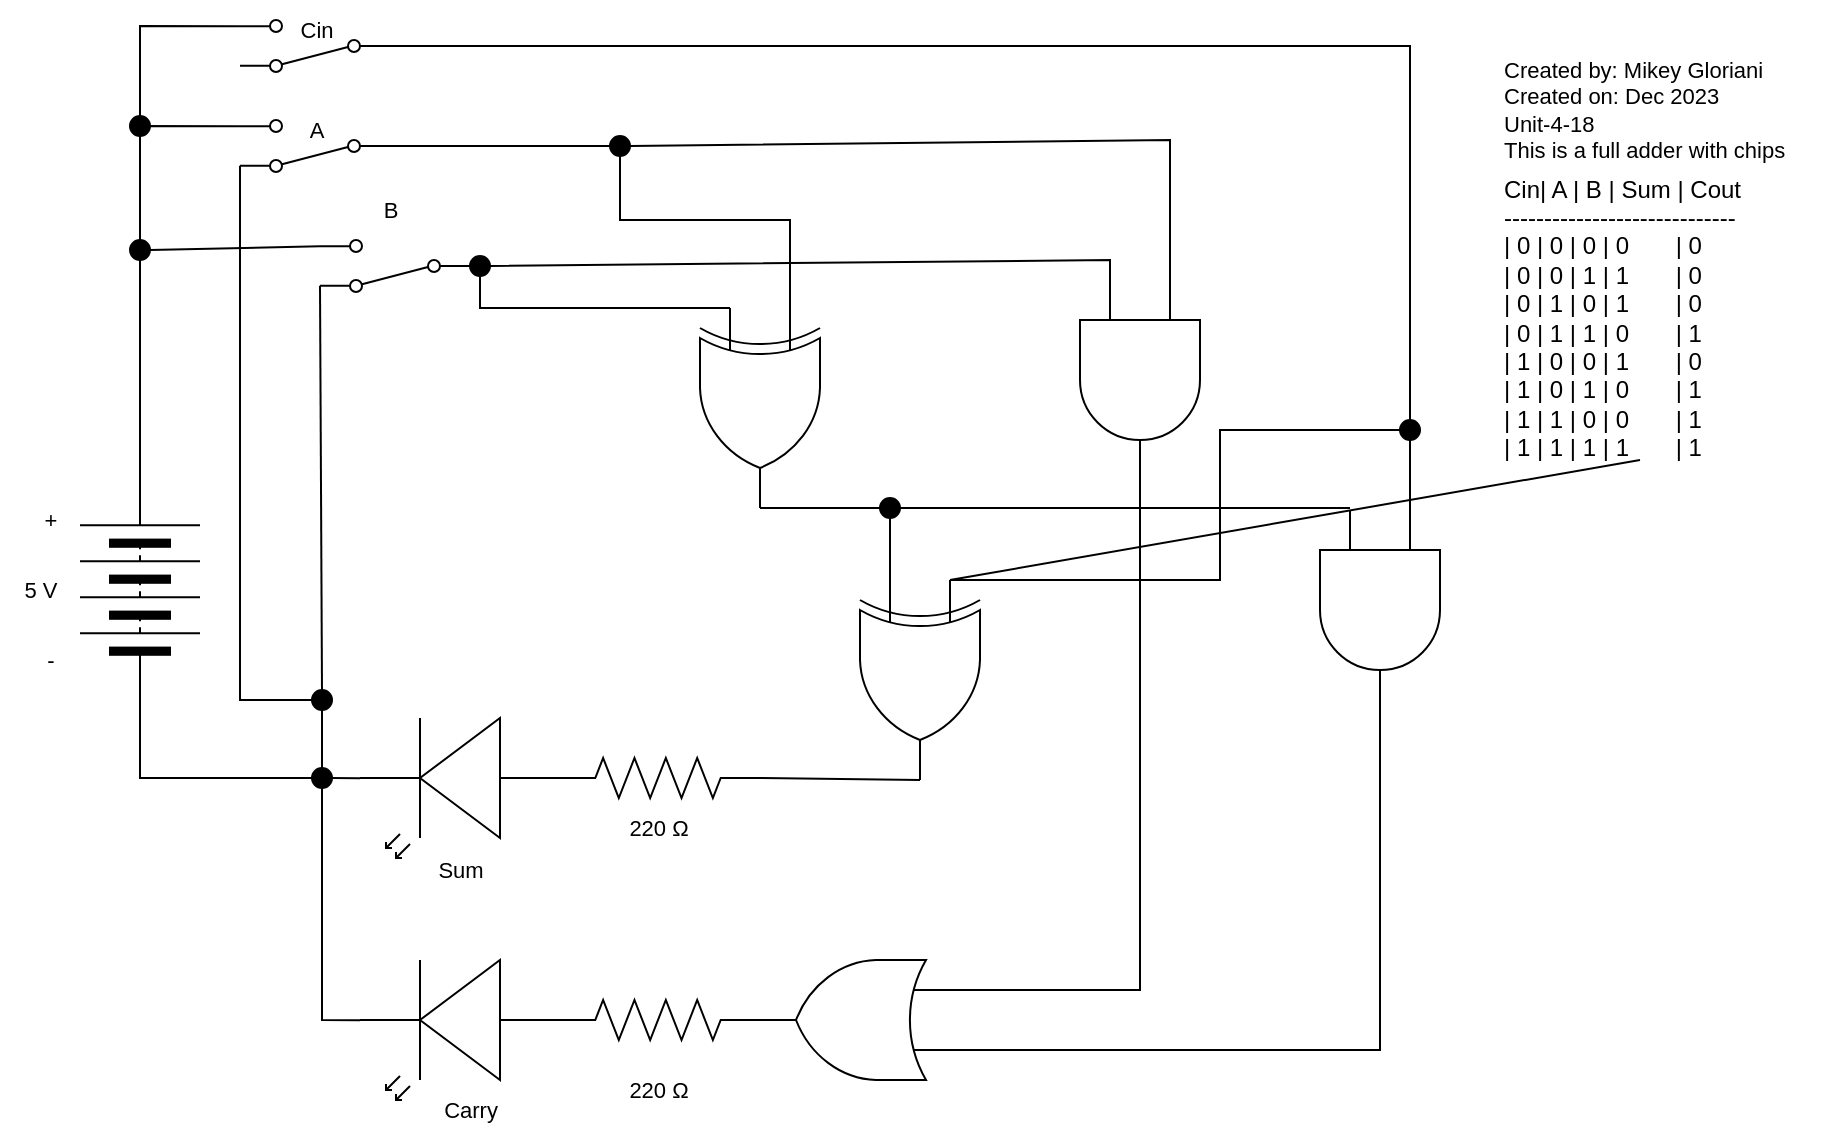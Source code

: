 <mxfile>
    <diagram id="XLf0YkoMVfi3GiiFKcuV" name="Page-1">
        <mxGraphModel dx="823" dy="453" grid="1" gridSize="10" guides="1" tooltips="1" connect="1" arrows="1" fold="1" page="1" pageScale="1" pageWidth="850" pageHeight="1100" math="0" shadow="0">
            <root>
                <mxCell id="0"/>
                <mxCell id="1" parent="0"/>
                <mxCell id="2" value="" style="pointerEvents=1;verticalLabelPosition=bottom;shadow=0;dashed=0;align=center;html=1;verticalAlign=top;shape=mxgraph.electrical.miscellaneous.batteryStack;rotation=-90;" parent="1" vertex="1">
                    <mxGeometry x="50" y="355" width="100" height="60" as="geometry"/>
                </mxCell>
                <mxCell id="7" style="edgeStyle=none;shape=connector;rounded=0;html=1;labelBackgroundColor=default;strokeColor=default;fontFamily=Helvetica;fontSize=11;fontColor=default;endArrow=none;endFill=0;startArrow=none;exitX=0;exitY=0.5;exitDx=0;exitDy=0;entryX=0;entryY=0.5;entryDx=0;entryDy=0;" parent="1" source="46" target="2" edge="1">
                    <mxGeometry relative="1" as="geometry">
                        <mxPoint x="170" y="400" as="sourcePoint"/>
                        <mxPoint x="100" y="480" as="targetPoint"/>
                        <Array as="points">
                            <mxPoint x="100" y="479"/>
                        </Array>
                    </mxGeometry>
                </mxCell>
                <mxCell id="8" value="+" style="text;html=1;align=center;verticalAlign=middle;resizable=0;points=[];autosize=1;strokeColor=none;fillColor=none;fontSize=11;fontFamily=Helvetica;fontColor=default;" parent="1" vertex="1">
                    <mxGeometry x="40" y="335" width="30" height="30" as="geometry"/>
                </mxCell>
                <mxCell id="9" value="-" style="text;html=1;align=center;verticalAlign=middle;resizable=0;points=[];autosize=1;strokeColor=none;fillColor=none;fontSize=11;fontFamily=Helvetica;fontColor=default;" parent="1" vertex="1">
                    <mxGeometry x="40" y="405" width="30" height="30" as="geometry"/>
                </mxCell>
                <mxCell id="10" value="5 V" style="text;html=1;align=center;verticalAlign=middle;resizable=0;points=[];autosize=1;strokeColor=none;fillColor=none;fontSize=11;fontFamily=Helvetica;fontColor=default;" parent="1" vertex="1">
                    <mxGeometry x="30" y="370" width="40" height="30" as="geometry"/>
                </mxCell>
                <mxCell id="13" value="&lt;div&gt;Created by: Mikey Gloriani&lt;/div&gt;&lt;div&gt;Created on: Dec 2023&lt;/div&gt;&lt;div&gt;Unit-4-18&lt;/div&gt;&lt;div&gt;This is a full adder with chips&lt;/div&gt;" style="text;html=1;align=left;verticalAlign=middle;resizable=0;points=[];autosize=1;strokeColor=none;fillColor=none;fontSize=11;fontFamily=Helvetica;fontColor=default;" parent="1" vertex="1">
                    <mxGeometry x="780" y="110" width="160" height="70" as="geometry"/>
                </mxCell>
                <mxCell id="50" style="edgeStyle=none;shape=connector;rounded=0;html=1;exitX=0.5;exitY=1;exitDx=0;exitDy=0;entryX=0.5;entryY=0;entryDx=0;entryDy=0;labelBackgroundColor=default;strokeColor=default;fontFamily=Helvetica;fontSize=11;fontColor=default;endArrow=none;endFill=0;startArrow=none;" parent="1" source="137" target="46" edge="1">
                    <mxGeometry relative="1" as="geometry"/>
                </mxCell>
                <mxCell id="14" value="" style="shape=mxgraph.electrical.electro-mechanical.twoWaySwitch;aspect=fixed;elSwitchState=2;rotation=-180;" parent="1" vertex="1">
                    <mxGeometry x="190" y="210" width="75" height="26" as="geometry"/>
                </mxCell>
                <mxCell id="24" value="&lt;div&gt;Cin| A | B | Sum | Cout&lt;/div&gt;&lt;div&gt;-----------------------------&lt;/div&gt;&lt;div&gt;| 0 | 0 | 0 | 0&amp;nbsp; &amp;nbsp; &amp;nbsp; &amp;nbsp;| 0&lt;/div&gt;&lt;div&gt;| 0 | 0 | 1 | 1&amp;nbsp; &amp;nbsp; &amp;nbsp; &amp;nbsp;| 0&lt;/div&gt;&lt;div&gt;| 0 | 1 | 0 | 1&amp;nbsp; &amp;nbsp; &amp;nbsp; &amp;nbsp;| 0&amp;nbsp;&lt;/div&gt;&lt;div&gt;| 0 | 1 | 1 | 0&amp;nbsp; &amp;nbsp; &amp;nbsp; &amp;nbsp;| 1&lt;/div&gt;&lt;div&gt;| 1 | 0 | 0 | 1&amp;nbsp; &amp;nbsp; &amp;nbsp; &amp;nbsp;| 0&lt;/div&gt;&lt;div&gt;| 1 | 0 | 1 | 0&amp;nbsp; &amp;nbsp; &amp;nbsp; &amp;nbsp;| 1&lt;/div&gt;&lt;div&gt;| 1 | 1 | 0 | 0&amp;nbsp; &amp;nbsp; &amp;nbsp; &amp;nbsp;| 1&amp;nbsp;&lt;/div&gt;&lt;div&gt;| 1 | 1 | 1 | 1&amp;nbsp; &amp;nbsp; &amp;nbsp; &amp;nbsp;| 1&lt;/div&gt;" style="text;html=1;strokeColor=none;fillColor=none;align=left;verticalAlign=middle;whiteSpace=wrap;rounded=0;" parent="1" vertex="1">
                    <mxGeometry x="780" y="234" width="125" height="30" as="geometry"/>
                </mxCell>
                <mxCell id="26" value="B" style="text;html=1;align=center;verticalAlign=middle;resizable=0;points=[];autosize=1;strokeColor=none;fillColor=none;fontSize=11;fontFamily=Helvetica;fontColor=default;" parent="1" vertex="1">
                    <mxGeometry x="210" y="180" width="30" height="30" as="geometry"/>
                </mxCell>
                <mxCell id="80" style="edgeStyle=none;shape=connector;rounded=0;html=1;exitX=1;exitY=0.5;exitDx=0;exitDy=0;entryX=1;entryY=0.57;entryDx=0;entryDy=0;entryPerimeter=0;labelBackgroundColor=default;strokeColor=default;fontFamily=Helvetica;fontSize=11;fontColor=default;endArrow=none;endFill=0;" parent="1" source="46" target="79" edge="1">
                    <mxGeometry relative="1" as="geometry"/>
                </mxCell>
                <mxCell id="46" value="" style="ellipse;whiteSpace=wrap;html=1;aspect=fixed;strokeColor=#000000;fillColor=#000000;" parent="1" vertex="1">
                    <mxGeometry x="186" y="474" width="10" height="10" as="geometry"/>
                </mxCell>
                <mxCell id="65" value="220&amp;nbsp;Ω" style="text;html=1;align=center;verticalAlign=middle;resizable=0;points=[];autosize=1;strokeColor=none;fillColor=none;fontSize=11;fontFamily=Helvetica;fontColor=default;" parent="1" vertex="1">
                    <mxGeometry x="334" y="489" width="50" height="30" as="geometry"/>
                </mxCell>
                <mxCell id="79" value="" style="verticalLabelPosition=bottom;shadow=0;dashed=0;align=center;html=1;verticalAlign=top;shape=mxgraph.electrical.opto_electronics.led_2;pointerEvents=1;fontFamily=Helvetica;fontSize=11;fontColor=default;rotation=-180;" parent="1" vertex="1">
                    <mxGeometry x="210" y="449" width="100" height="70" as="geometry"/>
                </mxCell>
                <mxCell id="81" value="" style="pointerEvents=1;verticalLabelPosition=bottom;shadow=0;dashed=0;align=center;html=1;verticalAlign=top;shape=mxgraph.electrical.resistors.resistor_2;rotation=0;" parent="1" vertex="1">
                    <mxGeometry x="310" y="469" width="98" height="20" as="geometry"/>
                </mxCell>
                <mxCell id="87" value="" style="edgeStyle=none;html=1;exitX=1;exitY=0.5;exitDx=0;exitDy=0;endArrow=none;endFill=0;" parent="1" source="2" target="86" edge="1">
                    <mxGeometry relative="1" as="geometry">
                        <mxPoint x="100" y="270" as="targetPoint"/>
                        <mxPoint x="100" y="300" as="sourcePoint"/>
                    </mxGeometry>
                </mxCell>
                <mxCell id="88" value="" style="edgeStyle=none;shape=connector;rounded=0;html=1;exitX=1;exitY=0.88;exitDx=0;exitDy=0;labelBackgroundColor=default;strokeColor=default;fontFamily=Helvetica;fontSize=11;fontColor=default;endArrow=none;endFill=0;entryX=1;entryY=0.5;entryDx=0;entryDy=0;" parent="1" source="14" target="86" edge="1">
                    <mxGeometry relative="1" as="geometry">
                        <mxPoint x="100" y="270" as="targetPoint"/>
                        <mxPoint x="190" y="270.12" as="sourcePoint"/>
                    </mxGeometry>
                </mxCell>
                <mxCell id="132" style="edgeStyle=none;shape=connector;rounded=0;html=1;exitX=0.5;exitY=0;exitDx=0;exitDy=0;labelBackgroundColor=default;strokeColor=default;fontFamily=Helvetica;fontSize=11;fontColor=default;endArrow=none;endFill=0;" parent="1" edge="1">
                    <mxGeometry relative="1" as="geometry">
                        <mxPoint x="100" y="232" as="targetPoint"/>
                        <mxPoint x="100" y="322" as="sourcePoint"/>
                    </mxGeometry>
                </mxCell>
                <mxCell id="89" value="Sum" style="text;html=1;align=center;verticalAlign=middle;resizable=0;points=[];autosize=1;strokeColor=none;fillColor=none;fontSize=11;fontFamily=Helvetica;fontColor=default;" parent="1" vertex="1">
                    <mxGeometry x="235" y="510" width="50" height="30" as="geometry"/>
                </mxCell>
                <mxCell id="136" style="edgeStyle=none;shape=connector;rounded=0;html=1;exitX=1;exitY=0.12;exitDx=0;exitDy=0;labelBackgroundColor=default;strokeColor=default;fontFamily=Helvetica;fontSize=11;fontColor=default;endArrow=none;endFill=0;" parent="1" source="133" edge="1">
                    <mxGeometry relative="1" as="geometry">
                        <mxPoint x="190" y="440" as="targetPoint"/>
                        <Array as="points">
                            <mxPoint x="150" y="440"/>
                        </Array>
                    </mxGeometry>
                </mxCell>
                <mxCell id="133" value="" style="shape=mxgraph.electrical.electro-mechanical.twoWaySwitch;aspect=fixed;elSwitchState=2;rotation=-180;" parent="1" vertex="1">
                    <mxGeometry x="150" y="150" width="75" height="26" as="geometry"/>
                </mxCell>
                <mxCell id="135" value="A" style="text;html=1;align=center;verticalAlign=middle;resizable=0;points=[];autosize=1;strokeColor=none;fillColor=none;fontSize=11;fontFamily=Helvetica;fontColor=default;" parent="1" vertex="1">
                    <mxGeometry x="172.5" y="140" width="30" height="30" as="geometry"/>
                </mxCell>
                <mxCell id="138" value="" style="edgeStyle=none;shape=connector;rounded=0;html=1;exitX=1;exitY=0.12;exitDx=0;exitDy=0;entryX=0.5;entryY=0;entryDx=0;entryDy=0;labelBackgroundColor=default;strokeColor=default;fontFamily=Helvetica;fontSize=11;fontColor=default;endArrow=none;endFill=0;" parent="1" source="14" target="137" edge="1">
                    <mxGeometry relative="1" as="geometry">
                        <mxPoint x="190" y="344.88" as="sourcePoint"/>
                        <mxPoint x="191" y="474" as="targetPoint"/>
                    </mxGeometry>
                </mxCell>
                <mxCell id="137" value="" style="ellipse;whiteSpace=wrap;html=1;aspect=fixed;strokeColor=#000000;fillColor=#000000;" parent="1" vertex="1">
                    <mxGeometry x="186" y="435" width="10" height="10" as="geometry"/>
                </mxCell>
                <mxCell id="152" style="edgeStyle=none;shape=connector;rounded=0;html=1;exitX=0.5;exitY=0;exitDx=0;exitDy=0;entryX=1;entryY=0.88;entryDx=0;entryDy=0;labelBackgroundColor=default;strokeColor=default;fontFamily=Helvetica;fontSize=11;fontColor=default;endArrow=none;endFill=0;" parent="1" source="86" target="133" edge="1">
                    <mxGeometry relative="1" as="geometry">
                        <Array as="points">
                            <mxPoint x="100" y="153"/>
                        </Array>
                    </mxGeometry>
                </mxCell>
                <mxCell id="86" value="" style="ellipse;whiteSpace=wrap;html=1;aspect=fixed;strokeColor=#000000;fillColor=#000000;" parent="1" vertex="1">
                    <mxGeometry x="95" y="210" width="10" height="10" as="geometry"/>
                </mxCell>
                <mxCell id="159" style="edgeStyle=none;shape=connector;rounded=0;html=1;exitX=0;exitY=0.5;exitDx=0;exitDy=0;exitPerimeter=0;entryX=0;entryY=0.5;entryDx=0;entryDy=0;labelBackgroundColor=default;strokeColor=default;fontFamily=Helvetica;fontSize=11;fontColor=default;endArrow=none;endFill=0;startArrow=none;" parent="1" target="14" edge="1">
                    <mxGeometry relative="1" as="geometry">
                        <mxPoint x="265" y="223" as="sourcePoint"/>
                    </mxGeometry>
                </mxCell>
                <mxCell id="158" style="edgeStyle=none;shape=connector;rounded=0;html=1;exitX=0;exitY=0.5;exitDx=0;exitDy=0;exitPerimeter=0;entryX=0;entryY=0.5;entryDx=0;entryDy=0;labelBackgroundColor=default;strokeColor=default;fontFamily=Helvetica;fontSize=11;fontColor=default;endArrow=none;endFill=0;" parent="1" target="133" edge="1">
                    <mxGeometry relative="1" as="geometry">
                        <mxPoint x="340" y="163" as="sourcePoint"/>
                    </mxGeometry>
                </mxCell>
                <mxCell id="161" value="" style="edgeStyle=none;shape=connector;rounded=0;html=1;exitX=0;exitY=0.5;exitDx=0;exitDy=0;exitPerimeter=0;entryX=0;entryY=0.5;entryDx=0;entryDy=0;labelBackgroundColor=default;strokeColor=default;fontFamily=Helvetica;fontSize=11;fontColor=default;endArrow=none;endFill=0;startArrow=none;" parent="1" source="163" edge="1">
                    <mxGeometry relative="1" as="geometry">
                        <mxPoint x="290" y="223" as="sourcePoint"/>
                        <mxPoint x="265" y="223" as="targetPoint"/>
                    </mxGeometry>
                </mxCell>
                <mxCell id="177" style="edgeStyle=none;shape=connector;rounded=0;html=1;exitX=1;exitY=0.5;exitDx=0;exitDy=0;entryX=0;entryY=0.75;entryDx=0;entryDy=0;entryPerimeter=0;labelBackgroundColor=default;strokeColor=default;fontFamily=Helvetica;fontSize=11;fontColor=default;endArrow=none;endFill=0;" parent="1" source="163" target="176" edge="1">
                    <mxGeometry relative="1" as="geometry">
                        <Array as="points">
                            <mxPoint x="585" y="220"/>
                        </Array>
                    </mxGeometry>
                </mxCell>
                <mxCell id="203" style="edgeStyle=none;shape=connector;rounded=0;html=1;exitX=0.5;exitY=1;exitDx=0;exitDy=0;entryX=0;entryY=0.75;entryDx=0;entryDy=0;entryPerimeter=0;labelBackgroundColor=default;strokeColor=default;fontFamily=Helvetica;fontSize=11;fontColor=default;endArrow=none;endFill=0;" edge="1" parent="1" source="163" target="173">
                    <mxGeometry relative="1" as="geometry">
                        <Array as="points">
                            <mxPoint x="270" y="244"/>
                        </Array>
                    </mxGeometry>
                </mxCell>
                <mxCell id="163" value="" style="ellipse;whiteSpace=wrap;html=1;aspect=fixed;strokeColor=#000000;fillColor=#000000;" parent="1" vertex="1">
                    <mxGeometry x="265" y="218" width="10" height="10" as="geometry"/>
                </mxCell>
                <mxCell id="178" style="edgeStyle=none;shape=connector;rounded=0;html=1;exitX=1;exitY=0.5;exitDx=0;exitDy=0;entryX=0;entryY=0.25;entryDx=0;entryDy=0;entryPerimeter=0;labelBackgroundColor=default;strokeColor=default;fontFamily=Helvetica;fontSize=11;fontColor=default;endArrow=none;endFill=0;" parent="1" source="166" target="176" edge="1">
                    <mxGeometry relative="1" as="geometry">
                        <Array as="points">
                            <mxPoint x="615" y="160"/>
                        </Array>
                    </mxGeometry>
                </mxCell>
                <mxCell id="204" style="edgeStyle=none;shape=connector;rounded=0;html=1;exitX=0.5;exitY=1;exitDx=0;exitDy=0;entryX=0;entryY=0.25;entryDx=0;entryDy=0;entryPerimeter=0;labelBackgroundColor=default;strokeColor=default;fontFamily=Helvetica;fontSize=11;fontColor=default;endArrow=none;endFill=0;" edge="1" parent="1" source="166" target="173">
                    <mxGeometry relative="1" as="geometry">
                        <Array as="points">
                            <mxPoint x="340" y="200"/>
                            <mxPoint x="425" y="200"/>
                        </Array>
                    </mxGeometry>
                </mxCell>
                <mxCell id="166" value="" style="ellipse;whiteSpace=wrap;html=1;aspect=fixed;strokeColor=#000000;fillColor=#000000;" parent="1" vertex="1">
                    <mxGeometry x="335" y="158" width="10" height="10" as="geometry"/>
                </mxCell>
                <mxCell id="180" style="edgeStyle=none;shape=connector;rounded=0;html=1;exitX=1;exitY=0.57;exitDx=0;exitDy=0;exitPerimeter=0;entryX=0.5;entryY=1;entryDx=0;entryDy=0;labelBackgroundColor=default;strokeColor=default;fontFamily=Helvetica;fontSize=11;fontColor=default;endArrow=none;endFill=0;" parent="1" source="167" target="46" edge="1">
                    <mxGeometry relative="1" as="geometry">
                        <Array as="points">
                            <mxPoint x="191" y="600"/>
                        </Array>
                    </mxGeometry>
                </mxCell>
                <mxCell id="167" value="" style="verticalLabelPosition=bottom;shadow=0;dashed=0;align=center;html=1;verticalAlign=top;shape=mxgraph.electrical.opto_electronics.led_2;pointerEvents=1;fontFamily=Helvetica;fontSize=11;fontColor=default;rotation=-180;" parent="1" vertex="1">
                    <mxGeometry x="210" y="570" width="100" height="70" as="geometry"/>
                </mxCell>
                <mxCell id="168" value="" style="pointerEvents=1;verticalLabelPosition=bottom;shadow=0;dashed=0;align=center;html=1;verticalAlign=top;shape=mxgraph.electrical.resistors.resistor_2;rotation=0;" parent="1" vertex="1">
                    <mxGeometry x="310" y="590" width="98" height="20" as="geometry"/>
                </mxCell>
                <mxCell id="169" value="220&amp;nbsp;Ω" style="text;html=1;align=center;verticalAlign=middle;resizable=0;points=[];autosize=1;strokeColor=none;fillColor=none;fontSize=11;fontFamily=Helvetica;fontColor=default;" parent="1" vertex="1">
                    <mxGeometry x="334" y="620" width="50" height="30" as="geometry"/>
                </mxCell>
                <mxCell id="170" value="Carry" style="text;html=1;align=center;verticalAlign=middle;resizable=0;points=[];autosize=1;strokeColor=none;fillColor=none;fontSize=11;fontFamily=Helvetica;fontColor=default;" parent="1" vertex="1">
                    <mxGeometry x="240" y="630" width="50" height="30" as="geometry"/>
                </mxCell>
                <mxCell id="205" style="edgeStyle=none;shape=connector;rounded=0;html=1;exitX=1;exitY=0.5;exitDx=0;exitDy=0;exitPerimeter=0;entryX=0;entryY=0.75;entryDx=0;entryDy=0;entryPerimeter=0;labelBackgroundColor=default;strokeColor=default;fontFamily=Helvetica;fontSize=11;fontColor=default;endArrow=none;endFill=0;" edge="1" parent="1" source="173" target="186">
                    <mxGeometry relative="1" as="geometry">
                        <Array as="points">
                            <mxPoint x="475" y="344"/>
                        </Array>
                    </mxGeometry>
                </mxCell>
                <mxCell id="173" value="" style="verticalLabelPosition=bottom;shadow=0;dashed=0;align=center;html=1;verticalAlign=top;shape=mxgraph.electrical.logic_gates.logic_gate;operation=xor;fontFamily=Helvetica;fontSize=11;fontColor=default;rotation=90;" parent="1" vertex="1">
                    <mxGeometry x="360" y="264" width="100" height="60" as="geometry"/>
                </mxCell>
                <mxCell id="195" style="edgeStyle=none;shape=connector;rounded=0;html=1;exitX=1;exitY=0.5;exitDx=0;exitDy=0;exitPerimeter=0;entryX=0;entryY=0.75;entryDx=0;entryDy=0;entryPerimeter=0;labelBackgroundColor=default;strokeColor=default;fontFamily=Helvetica;fontSize=11;fontColor=default;endArrow=none;endFill=0;" edge="1" parent="1" source="176" target="192">
                    <mxGeometry relative="1" as="geometry">
                        <Array as="points">
                            <mxPoint x="600" y="585"/>
                        </Array>
                    </mxGeometry>
                </mxCell>
                <mxCell id="176" value="" style="verticalLabelPosition=bottom;shadow=0;dashed=0;align=center;html=1;verticalAlign=top;shape=mxgraph.electrical.logic_gates.logic_gate;operation=and;fontFamily=Helvetica;fontSize=11;fontColor=default;rotation=90;" parent="1" vertex="1">
                    <mxGeometry x="550" y="250" width="100" height="60" as="geometry"/>
                </mxCell>
                <mxCell id="185" style="edgeStyle=none;shape=connector;rounded=0;html=1;exitX=0;exitY=0.5;exitDx=0;exitDy=0;entryX=0;entryY=0.25;entryDx=0;entryDy=0;entryPerimeter=0;labelBackgroundColor=default;strokeColor=default;fontFamily=Helvetica;fontSize=11;fontColor=default;endArrow=none;endFill=0;" parent="1" source="189" target="188" edge="1">
                    <mxGeometry relative="1" as="geometry">
                        <Array as="points">
                            <mxPoint x="735" y="113"/>
                        </Array>
                        <mxPoint x="645" y="103" as="sourcePoint"/>
                    </mxGeometry>
                </mxCell>
                <mxCell id="206" style="edgeStyle=none;shape=connector;rounded=0;html=1;exitX=1;exitY=0.5;exitDx=0;exitDy=0;exitPerimeter=0;entryX=1;entryY=0.5;entryDx=0;entryDy=0;entryPerimeter=0;labelBackgroundColor=default;strokeColor=default;fontFamily=Helvetica;fontSize=11;fontColor=default;endArrow=none;endFill=0;" edge="1" parent="1" source="186" target="81">
                    <mxGeometry relative="1" as="geometry"/>
                </mxCell>
                <mxCell id="208" style="edgeStyle=none;shape=connector;rounded=0;html=1;exitX=0;exitY=0.25;exitDx=0;exitDy=0;exitPerimeter=0;entryX=0;entryY=0.5;entryDx=0;entryDy=0;labelBackgroundColor=default;strokeColor=default;fontFamily=Helvetica;fontSize=11;fontColor=default;endArrow=none;endFill=0;" edge="1" parent="1" source="186" target="201">
                    <mxGeometry relative="1" as="geometry">
                        <Array as="points">
                            <mxPoint x="640" y="380"/>
                            <mxPoint x="640" y="305"/>
                        </Array>
                    </mxGeometry>
                </mxCell>
                <mxCell id="186" value="" style="verticalLabelPosition=bottom;shadow=0;dashed=0;align=center;html=1;verticalAlign=top;shape=mxgraph.electrical.logic_gates.logic_gate;operation=xor;fontFamily=Helvetica;fontSize=11;fontColor=default;rotation=90;" parent="1" vertex="1">
                    <mxGeometry x="440" y="400" width="100" height="60" as="geometry"/>
                </mxCell>
                <mxCell id="187" style="edgeStyle=none;shape=connector;rounded=0;html=1;exitX=1;exitY=0.5;exitDx=0;exitDy=0;exitPerimeter=0;entryX=0;entryY=0.25;entryDx=0;entryDy=0;entryPerimeter=0;labelBackgroundColor=default;strokeColor=default;fontFamily=Helvetica;fontSize=11;fontColor=default;endArrow=none;endFill=0;" parent="1" source="188" edge="1" target="192">
                    <mxGeometry relative="1" as="geometry">
                        <Array as="points">
                            <mxPoint x="720" y="615"/>
                        </Array>
                        <mxPoint x="708" y="540" as="targetPoint"/>
                    </mxGeometry>
                </mxCell>
                <mxCell id="209" style="edgeStyle=none;shape=connector;rounded=0;html=1;exitX=0;exitY=0.75;exitDx=0;exitDy=0;exitPerimeter=0;labelBackgroundColor=default;strokeColor=default;fontFamily=Helvetica;fontSize=11;fontColor=default;endArrow=none;endFill=0;" edge="1" parent="1">
                    <mxGeometry relative="1" as="geometry">
                        <mxPoint x="470" y="344" as="targetPoint"/>
                        <mxPoint x="705" y="344" as="sourcePoint"/>
                    </mxGeometry>
                </mxCell>
                <mxCell id="188" value="" style="verticalLabelPosition=bottom;shadow=0;dashed=0;align=center;html=1;verticalAlign=top;shape=mxgraph.electrical.logic_gates.logic_gate;operation=and;fontFamily=Helvetica;fontSize=11;fontColor=default;rotation=90;" parent="1" vertex="1">
                    <mxGeometry x="670" y="365" width="100" height="60" as="geometry"/>
                </mxCell>
                <mxCell id="189" value="" style="shape=mxgraph.electrical.electro-mechanical.twoWaySwitch;aspect=fixed;elSwitchState=2;rotation=-180;" parent="1" vertex="1">
                    <mxGeometry x="150" y="100" width="75" height="26" as="geometry"/>
                </mxCell>
                <mxCell id="190" value="Cin" style="text;html=1;align=center;verticalAlign=middle;resizable=0;points=[];autosize=1;strokeColor=none;fillColor=none;fontSize=11;fontFamily=Helvetica;fontColor=default;" parent="1" vertex="1">
                    <mxGeometry x="167.5" y="90" width="40" height="30" as="geometry"/>
                </mxCell>
                <mxCell id="191" style="edgeStyle=none;shape=connector;rounded=0;html=1;exitX=0.5;exitY=0;exitDx=0;exitDy=0;entryX=1;entryY=0.88;entryDx=0;entryDy=0;labelBackgroundColor=default;strokeColor=default;fontFamily=Helvetica;fontSize=11;fontColor=default;endArrow=none;endFill=0;" parent="1" target="189" edge="1">
                    <mxGeometry relative="1" as="geometry">
                        <Array as="points">
                            <mxPoint x="100" y="103"/>
                        </Array>
                        <mxPoint x="100" y="160" as="sourcePoint"/>
                    </mxGeometry>
                </mxCell>
                <mxCell id="192" value="" style="verticalLabelPosition=bottom;shadow=0;dashed=0;align=center;html=1;verticalAlign=top;shape=mxgraph.electrical.logic_gates.logic_gate;operation=or;rotation=-180;" vertex="1" parent="1">
                    <mxGeometry x="408" y="570" width="100" height="60" as="geometry"/>
                </mxCell>
                <mxCell id="200" value="" style="edgeStyle=none;shape=connector;rounded=0;html=1;exitX=0;exitY=0.25;exitDx=0;exitDy=0;exitPerimeter=0;labelBackgroundColor=default;strokeColor=default;fontFamily=Helvetica;fontSize=11;fontColor=default;endArrow=none;endFill=0;" edge="1" parent="1" source="186" target="199">
                    <mxGeometry relative="1" as="geometry">
                        <mxPoint x="850" y="320" as="targetPoint"/>
                        <mxPoint x="515" y="404" as="sourcePoint"/>
                        <Array as="points"/>
                    </mxGeometry>
                </mxCell>
                <mxCell id="201" value="" style="ellipse;whiteSpace=wrap;html=1;aspect=fixed;strokeColor=#000000;fillColor=#000000;" vertex="1" parent="1">
                    <mxGeometry x="730" y="300" width="10" height="10" as="geometry"/>
                </mxCell>
                <mxCell id="210" value="" style="ellipse;whiteSpace=wrap;html=1;aspect=fixed;strokeColor=#000000;fillColor=#000000;" vertex="1" parent="1">
                    <mxGeometry x="470" y="339" width="10" height="10" as="geometry"/>
                </mxCell>
                <mxCell id="211" value="" style="ellipse;whiteSpace=wrap;html=1;aspect=fixed;strokeColor=#000000;fillColor=#000000;" vertex="1" parent="1">
                    <mxGeometry x="95" y="148" width="10" height="10" as="geometry"/>
                </mxCell>
            </root>
        </mxGraphModel>
    </diagram>
</mxfile>